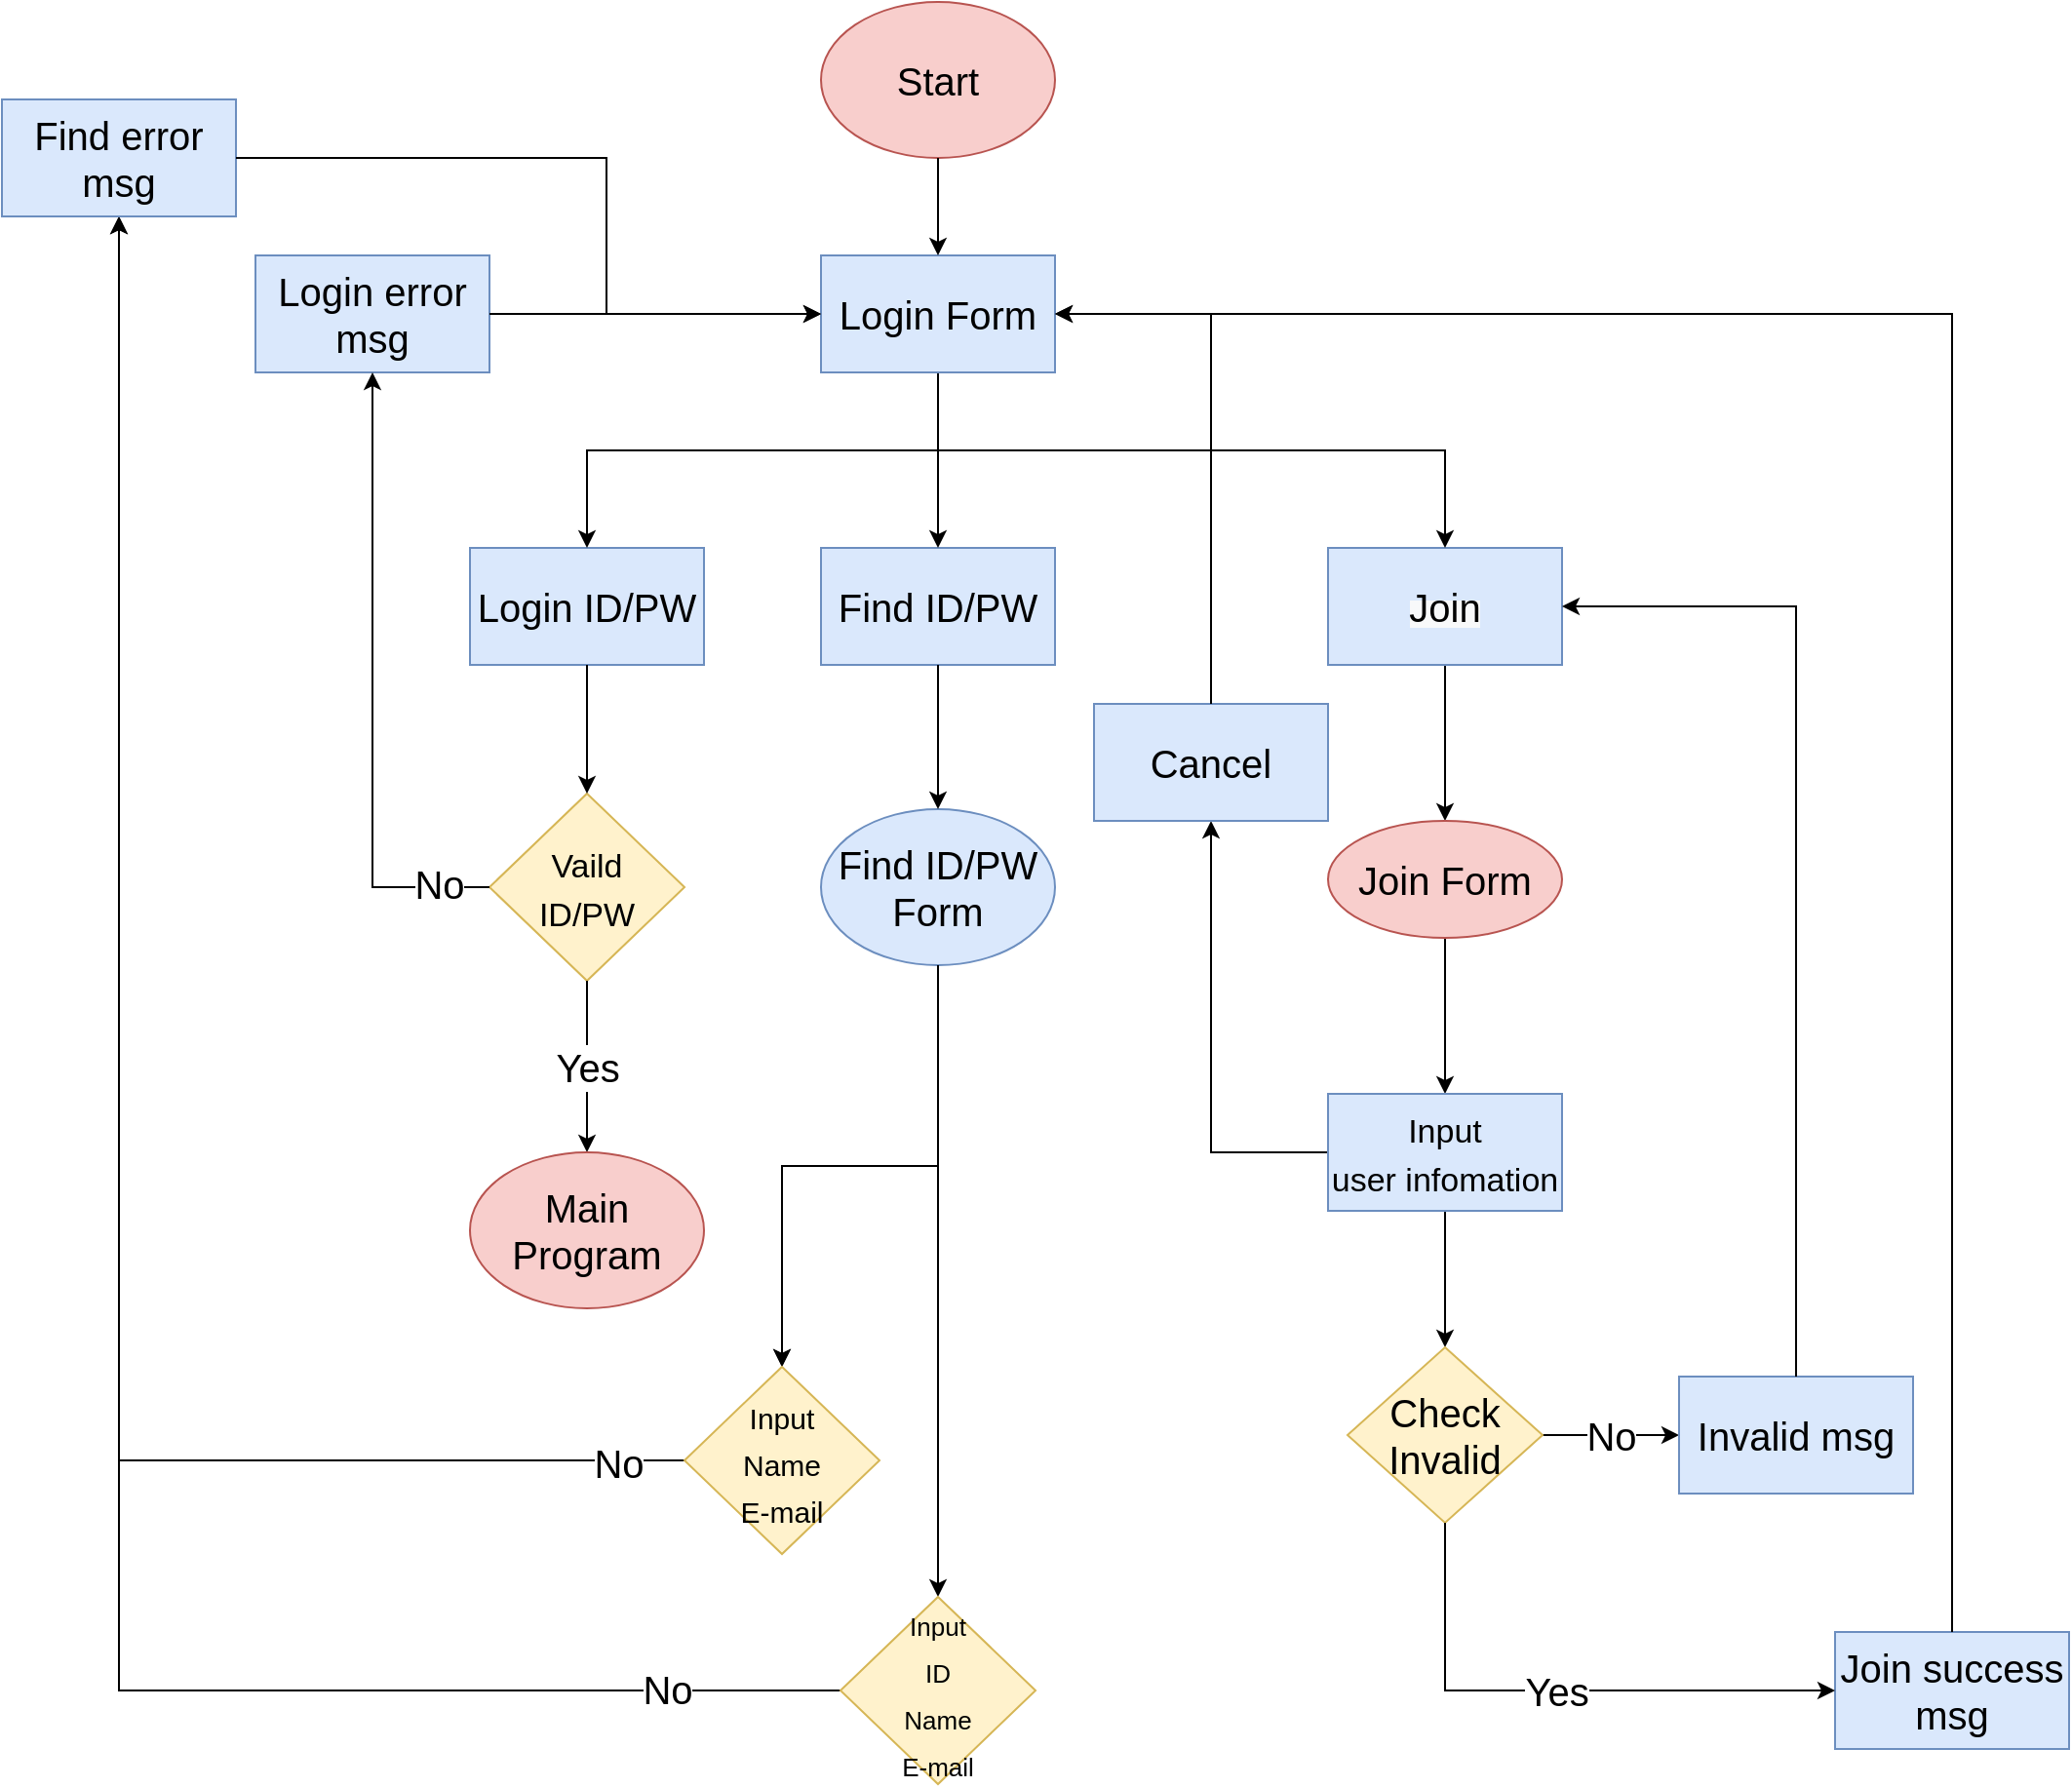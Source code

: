 <mxfile version="20.6.0" type="github">
  <diagram id="6a731a19-8d31-9384-78a2-239565b7b9f0" name="Page-1">
    <mxGraphModel dx="1944" dy="589" grid="1" gridSize="10" guides="1" tooltips="1" connect="1" arrows="1" fold="1" page="1" pageScale="1" pageWidth="1169" pageHeight="827" background="none" math="0" shadow="0">
      <root>
        <mxCell id="0" />
        <mxCell id="1" parent="0" />
        <mxCell id="z7RBfypj2QP7J7C5ud3E-55" value="&lt;font style=&quot;font-size: 20px;&quot;&gt;Start&lt;/font&gt;" style="ellipse;whiteSpace=wrap;html=1;fillColor=#f8cecc;strokeColor=#b85450;" parent="1" vertex="1">
          <mxGeometry x="320" y="90" width="120" height="80" as="geometry" />
        </mxCell>
        <mxCell id="z7RBfypj2QP7J7C5ud3E-58" value="&lt;font style=&quot;font-size: 20px;&quot;&gt;Login ID/PW&lt;/font&gt;" style="rounded=0;whiteSpace=wrap;html=1;fillColor=#dae8fc;strokeColor=#6c8ebf;" parent="1" vertex="1">
          <mxGeometry x="140" y="370" width="120" height="60" as="geometry" />
        </mxCell>
        <mxCell id="z7RBfypj2QP7J7C5ud3E-59" value="&lt;font style=&quot;font-size: 20px;&quot;&gt;Find ID/PW&lt;/font&gt;" style="rounded=0;whiteSpace=wrap;html=1;fillColor=#dae8fc;strokeColor=#6c8ebf;" parent="1" vertex="1">
          <mxGeometry x="320" y="370" width="120" height="60" as="geometry" />
        </mxCell>
        <mxCell id="z7RBfypj2QP7J7C5ud3E-101" value="" style="edgeStyle=orthogonalEdgeStyle;rounded=0;orthogonalLoop=1;jettySize=auto;html=1;fontSize=20;" parent="1" source="z7RBfypj2QP7J7C5ud3E-60" target="z7RBfypj2QP7J7C5ud3E-100" edge="1">
          <mxGeometry relative="1" as="geometry" />
        </mxCell>
        <mxCell id="z7RBfypj2QP7J7C5ud3E-60" value="&lt;span style=&quot;color: rgb(0, 0, 0); font-family: Helvetica; font-style: normal; font-variant-ligatures: normal; font-variant-caps: normal; font-weight: 400; letter-spacing: normal; orphans: 2; text-align: center; text-indent: 0px; text-transform: none; widows: 2; word-spacing: 0px; -webkit-text-stroke-width: 0px; background-color: rgb(248, 249, 250); text-decoration-thickness: initial; text-decoration-style: initial; text-decoration-color: initial; float: none; display: inline !important;&quot;&gt;&lt;font style=&quot;font-size: 20px;&quot;&gt;Join&lt;/font&gt;&lt;/span&gt;" style="rounded=0;whiteSpace=wrap;html=1;fillColor=#dae8fc;strokeColor=#6c8ebf;" parent="1" vertex="1">
          <mxGeometry x="580" y="370" width="120" height="60" as="geometry" />
        </mxCell>
        <mxCell id="z7RBfypj2QP7J7C5ud3E-61" value="" style="endArrow=classic;html=1;rounded=0;fontSize=20;entryX=0.5;entryY=0;entryDx=0;entryDy=0;exitX=0.5;exitY=1;exitDx=0;exitDy=0;" parent="1" source="z7RBfypj2QP7J7C5ud3E-69" target="z7RBfypj2QP7J7C5ud3E-59" edge="1">
          <mxGeometry width="50" height="50" relative="1" as="geometry">
            <mxPoint x="320" y="230" as="sourcePoint" />
            <mxPoint x="450" y="330" as="targetPoint" />
          </mxGeometry>
        </mxCell>
        <mxCell id="z7RBfypj2QP7J7C5ud3E-62" value="" style="endArrow=classic;html=1;rounded=0;fontSize=20;entryX=0.5;entryY=0;entryDx=0;entryDy=0;" parent="1" target="z7RBfypj2QP7J7C5ud3E-60" edge="1">
          <mxGeometry width="50" height="50" relative="1" as="geometry">
            <mxPoint x="380" y="320" as="sourcePoint" />
            <mxPoint x="700" y="510" as="targetPoint" />
            <Array as="points">
              <mxPoint x="640" y="320" />
            </Array>
          </mxGeometry>
        </mxCell>
        <mxCell id="z7RBfypj2QP7J7C5ud3E-63" value="" style="endArrow=classic;html=1;rounded=0;fontSize=20;entryX=0.5;entryY=0;entryDx=0;entryDy=0;" parent="1" target="z7RBfypj2QP7J7C5ud3E-58" edge="1">
          <mxGeometry width="50" height="50" relative="1" as="geometry">
            <mxPoint x="380" y="320" as="sourcePoint" />
            <mxPoint x="620" y="510" as="targetPoint" />
            <Array as="points">
              <mxPoint x="200" y="320" />
            </Array>
          </mxGeometry>
        </mxCell>
        <mxCell id="z7RBfypj2QP7J7C5ud3E-64" value="&lt;font style=&quot;font-size: 17px;&quot;&gt;Vaild&lt;br&gt;ID/PW&lt;/font&gt;" style="rhombus;whiteSpace=wrap;html=1;fontSize=20;fillColor=#fff2cc;strokeColor=#d6b656;" parent="1" vertex="1">
          <mxGeometry x="150" y="496" width="100" height="96" as="geometry" />
        </mxCell>
        <mxCell id="z7RBfypj2QP7J7C5ud3E-65" value="" style="endArrow=classic;html=1;rounded=0;fontSize=20;exitX=0.5;exitY=1;exitDx=0;exitDy=0;entryX=0.5;entryY=0;entryDx=0;entryDy=0;" parent="1" source="z7RBfypj2QP7J7C5ud3E-58" target="z7RBfypj2QP7J7C5ud3E-64" edge="1">
          <mxGeometry width="50" height="50" relative="1" as="geometry">
            <mxPoint x="430" y="430" as="sourcePoint" />
            <mxPoint x="480" y="380" as="targetPoint" />
          </mxGeometry>
        </mxCell>
        <mxCell id="z7RBfypj2QP7J7C5ud3E-66" value="" style="endArrow=classic;html=1;rounded=0;fontSize=20;exitX=0.5;exitY=1;exitDx=0;exitDy=0;entryX=0.5;entryY=0;entryDx=0;entryDy=0;" parent="1" source="z7RBfypj2QP7J7C5ud3E-64" target="z7RBfypj2QP7J7C5ud3E-68" edge="1">
          <mxGeometry relative="1" as="geometry">
            <mxPoint x="410" y="710" as="sourcePoint" />
            <mxPoint x="200" y="700" as="targetPoint" />
          </mxGeometry>
        </mxCell>
        <mxCell id="z7RBfypj2QP7J7C5ud3E-67" value="Yes" style="edgeLabel;resizable=0;html=1;align=center;verticalAlign=middle;fontSize=20;" parent="z7RBfypj2QP7J7C5ud3E-66" connectable="0" vertex="1">
          <mxGeometry relative="1" as="geometry" />
        </mxCell>
        <mxCell id="z7RBfypj2QP7J7C5ud3E-68" value="Main Program" style="ellipse;whiteSpace=wrap;html=1;fontSize=20;fillColor=#f8cecc;strokeColor=#b85450;" parent="1" vertex="1">
          <mxGeometry x="140" y="680" width="120" height="80" as="geometry" />
        </mxCell>
        <mxCell id="z7RBfypj2QP7J7C5ud3E-69" value="Login Form" style="rounded=0;whiteSpace=wrap;html=1;fontSize=20;fillColor=#dae8fc;strokeColor=#6c8ebf;" parent="1" vertex="1">
          <mxGeometry x="320" y="220" width="120" height="60" as="geometry" />
        </mxCell>
        <mxCell id="z7RBfypj2QP7J7C5ud3E-70" value="" style="endArrow=classic;html=1;rounded=0;fontSize=20;exitX=0.5;exitY=1;exitDx=0;exitDy=0;entryX=0.5;entryY=0;entryDx=0;entryDy=0;" parent="1" source="z7RBfypj2QP7J7C5ud3E-55" target="z7RBfypj2QP7J7C5ud3E-69" edge="1">
          <mxGeometry width="50" height="50" relative="1" as="geometry">
            <mxPoint x="470" y="160" as="sourcePoint" />
            <mxPoint x="520" y="110" as="targetPoint" />
          </mxGeometry>
        </mxCell>
        <mxCell id="z7RBfypj2QP7J7C5ud3E-71" value="Login error msg" style="rounded=0;whiteSpace=wrap;html=1;fontSize=20;fillColor=#dae8fc;strokeColor=#6c8ebf;" parent="1" vertex="1">
          <mxGeometry x="30" y="220" width="120" height="60" as="geometry" />
        </mxCell>
        <mxCell id="z7RBfypj2QP7J7C5ud3E-72" value="" style="endArrow=classic;html=1;rounded=0;fontSize=20;exitX=0;exitY=0.5;exitDx=0;exitDy=0;entryX=0.5;entryY=1;entryDx=0;entryDy=0;" parent="1" source="z7RBfypj2QP7J7C5ud3E-64" target="z7RBfypj2QP7J7C5ud3E-71" edge="1">
          <mxGeometry width="50" height="50" relative="1" as="geometry">
            <mxPoint x="370" y="490" as="sourcePoint" />
            <mxPoint x="420" y="440" as="targetPoint" />
            <Array as="points">
              <mxPoint x="90" y="544" />
            </Array>
          </mxGeometry>
        </mxCell>
        <mxCell id="z7RBfypj2QP7J7C5ud3E-99" value="No" style="edgeLabel;html=1;align=center;verticalAlign=middle;resizable=0;points=[];fontSize=20;" parent="z7RBfypj2QP7J7C5ud3E-72" vertex="1" connectable="0">
          <mxGeometry x="-0.84" y="-2" relative="1" as="geometry">
            <mxPoint as="offset" />
          </mxGeometry>
        </mxCell>
        <mxCell id="z7RBfypj2QP7J7C5ud3E-73" value="" style="endArrow=classic;html=1;rounded=0;fontSize=20;exitX=1;exitY=0.5;exitDx=0;exitDy=0;entryX=0;entryY=0.5;entryDx=0;entryDy=0;" parent="1" source="z7RBfypj2QP7J7C5ud3E-71" target="z7RBfypj2QP7J7C5ud3E-69" edge="1">
          <mxGeometry width="50" height="50" relative="1" as="geometry">
            <mxPoint x="370" y="490" as="sourcePoint" />
            <mxPoint x="420" y="440" as="targetPoint" />
          </mxGeometry>
        </mxCell>
        <mxCell id="z7RBfypj2QP7J7C5ud3E-80" value="" style="edgeStyle=orthogonalEdgeStyle;rounded=0;orthogonalLoop=1;jettySize=auto;html=1;fontSize=20;" parent="1" source="z7RBfypj2QP7J7C5ud3E-75" target="z7RBfypj2QP7J7C5ud3E-79" edge="1">
          <mxGeometry relative="1" as="geometry" />
        </mxCell>
        <mxCell id="z7RBfypj2QP7J7C5ud3E-85" value="" style="edgeStyle=orthogonalEdgeStyle;rounded=0;orthogonalLoop=1;jettySize=auto;html=1;fontSize=18;" parent="1" source="z7RBfypj2QP7J7C5ud3E-75" target="z7RBfypj2QP7J7C5ud3E-79" edge="1">
          <mxGeometry relative="1" as="geometry" />
        </mxCell>
        <mxCell id="z7RBfypj2QP7J7C5ud3E-75" value="Find ID/PW&lt;br&gt;Form" style="ellipse;whiteSpace=wrap;html=1;fontSize=20;fillColor=#dae8fc;strokeColor=#6c8ebf;" parent="1" vertex="1">
          <mxGeometry x="320" y="504" width="120" height="80" as="geometry" />
        </mxCell>
        <mxCell id="z7RBfypj2QP7J7C5ud3E-76" value="" style="endArrow=classic;html=1;rounded=0;fontSize=20;exitX=0.5;exitY=1;exitDx=0;exitDy=0;entryX=0.5;entryY=0;entryDx=0;entryDy=0;" parent="1" source="z7RBfypj2QP7J7C5ud3E-59" target="z7RBfypj2QP7J7C5ud3E-75" edge="1">
          <mxGeometry width="50" height="50" relative="1" as="geometry">
            <mxPoint x="420" y="504" as="sourcePoint" />
            <mxPoint x="470" y="454" as="targetPoint" />
          </mxGeometry>
        </mxCell>
        <mxCell id="z7RBfypj2QP7J7C5ud3E-92" value="" style="edgeStyle=orthogonalEdgeStyle;rounded=0;orthogonalLoop=1;jettySize=auto;html=1;fontSize=18;entryX=0.5;entryY=1;entryDx=0;entryDy=0;" parent="1" source="z7RBfypj2QP7J7C5ud3E-79" target="z7RBfypj2QP7J7C5ud3E-91" edge="1">
          <mxGeometry relative="1" as="geometry" />
        </mxCell>
        <mxCell id="z7RBfypj2QP7J7C5ud3E-97" value="&lt;font style=&quot;font-size: 20px;&quot;&gt;No&lt;/font&gt;" style="edgeLabel;html=1;align=center;verticalAlign=middle;resizable=0;points=[];fontSize=13;" parent="z7RBfypj2QP7J7C5ud3E-92" vertex="1" connectable="0">
          <mxGeometry x="-0.767" y="1" relative="1" as="geometry">
            <mxPoint x="74" as="offset" />
          </mxGeometry>
        </mxCell>
        <mxCell id="z7RBfypj2QP7J7C5ud3E-79" value="&lt;font style=&quot;font-size: 15px;&quot;&gt;Input&lt;br&gt;Name&lt;br&gt;E-mail&lt;/font&gt;" style="rhombus;whiteSpace=wrap;html=1;fontSize=20;fillColor=#fff2cc;strokeColor=#d6b656;" parent="1" vertex="1">
          <mxGeometry x="250" y="790" width="100" height="96" as="geometry" />
        </mxCell>
        <mxCell id="z7RBfypj2QP7J7C5ud3E-87" value="" style="edgeStyle=orthogonalEdgeStyle;rounded=0;orthogonalLoop=1;jettySize=auto;html=1;fontSize=18;exitX=0.5;exitY=1;exitDx=0;exitDy=0;" parent="1" source="z7RBfypj2QP7J7C5ud3E-75" target="z7RBfypj2QP7J7C5ud3E-88" edge="1">
          <mxGeometry relative="1" as="geometry">
            <mxPoint x="530" y="592" as="sourcePoint" />
          </mxGeometry>
        </mxCell>
        <mxCell id="z7RBfypj2QP7J7C5ud3E-94" value="" style="edgeStyle=orthogonalEdgeStyle;rounded=0;orthogonalLoop=1;jettySize=auto;html=1;fontSize=18;entryX=0.5;entryY=1;entryDx=0;entryDy=0;" parent="1" source="z7RBfypj2QP7J7C5ud3E-88" target="z7RBfypj2QP7J7C5ud3E-91" edge="1">
          <mxGeometry relative="1" as="geometry">
            <mxPoint x="340" y="956" as="targetPoint" />
          </mxGeometry>
        </mxCell>
        <mxCell id="z7RBfypj2QP7J7C5ud3E-98" value="&lt;font style=&quot;font-size: 20px;&quot;&gt;No&lt;/font&gt;" style="edgeLabel;html=1;align=center;verticalAlign=middle;resizable=0;points=[];fontSize=13;" parent="z7RBfypj2QP7J7C5ud3E-94" vertex="1" connectable="0">
          <mxGeometry x="-0.661" y="-1" relative="1" as="geometry">
            <mxPoint x="102" as="offset" />
          </mxGeometry>
        </mxCell>
        <mxCell id="z7RBfypj2QP7J7C5ud3E-88" value="&lt;font style=&quot;font-size: 13px;&quot;&gt;Input&lt;br&gt;ID&lt;br&gt;Name&lt;br&gt;E-mail&lt;br&gt;&lt;/font&gt;" style="rhombus;whiteSpace=wrap;html=1;fontSize=20;fillColor=#fff2cc;strokeColor=#d6b656;" parent="1" vertex="1">
          <mxGeometry x="330" y="908" width="100" height="96" as="geometry" />
        </mxCell>
        <mxCell id="z7RBfypj2QP7J7C5ud3E-91" value="Find error msg" style="whiteSpace=wrap;html=1;fontSize=20;fillColor=#dae8fc;strokeColor=#6c8ebf;" parent="1" vertex="1">
          <mxGeometry x="-100" y="140" width="120" height="60" as="geometry" />
        </mxCell>
        <mxCell id="z7RBfypj2QP7J7C5ud3E-95" value="" style="endArrow=classic;html=1;rounded=0;fontSize=18;exitX=1;exitY=0.5;exitDx=0;exitDy=0;entryX=0;entryY=0.5;entryDx=0;entryDy=0;" parent="1" source="z7RBfypj2QP7J7C5ud3E-91" target="z7RBfypj2QP7J7C5ud3E-69" edge="1">
          <mxGeometry width="50" height="50" relative="1" as="geometry">
            <mxPoint x="100" y="190" as="sourcePoint" />
            <mxPoint x="150" y="140" as="targetPoint" />
            <Array as="points">
              <mxPoint x="210" y="170" />
              <mxPoint x="210" y="250" />
            </Array>
          </mxGeometry>
        </mxCell>
        <mxCell id="z7RBfypj2QP7J7C5ud3E-103" value="" style="edgeStyle=orthogonalEdgeStyle;rounded=0;orthogonalLoop=1;jettySize=auto;html=1;fontSize=20;entryX=0.5;entryY=0;entryDx=0;entryDy=0;" parent="1" source="z7RBfypj2QP7J7C5ud3E-100" target="z7RBfypj2QP7J7C5ud3E-119" edge="1">
          <mxGeometry relative="1" as="geometry">
            <mxPoint x="640" y="650" as="targetPoint" />
          </mxGeometry>
        </mxCell>
        <mxCell id="z7RBfypj2QP7J7C5ud3E-100" value="&lt;font style=&quot;font-size: 20px;&quot;&gt;Join Form&lt;/font&gt;" style="ellipse;whiteSpace=wrap;html=1;rounded=0;fillColor=#f8cecc;strokeColor=#b85450;" parent="1" vertex="1">
          <mxGeometry x="580" y="510" width="120" height="60" as="geometry" />
        </mxCell>
        <mxCell id="z7RBfypj2QP7J7C5ud3E-105" value="" style="edgeStyle=orthogonalEdgeStyle;rounded=0;orthogonalLoop=1;jettySize=auto;html=1;fontSize=17;exitX=0.5;exitY=1;exitDx=0;exitDy=0;" parent="1" source="z7RBfypj2QP7J7C5ud3E-119" target="z7RBfypj2QP7J7C5ud3E-104" edge="1">
          <mxGeometry relative="1" as="geometry">
            <mxPoint x="640" y="710" as="sourcePoint" />
          </mxGeometry>
        </mxCell>
        <mxCell id="z7RBfypj2QP7J7C5ud3E-107" value="" style="edgeStyle=orthogonalEdgeStyle;rounded=0;orthogonalLoop=1;jettySize=auto;html=1;fontSize=17;exitX=0;exitY=0.5;exitDx=0;exitDy=0;" parent="1" source="z7RBfypj2QP7J7C5ud3E-119" target="z7RBfypj2QP7J7C5ud3E-106" edge="1">
          <mxGeometry relative="1" as="geometry">
            <mxPoint x="590" y="680" as="sourcePoint" />
            <Array as="points">
              <mxPoint x="520" y="680" />
            </Array>
          </mxGeometry>
        </mxCell>
        <mxCell id="z7RBfypj2QP7J7C5ud3E-110" value="No" style="edgeStyle=orthogonalEdgeStyle;rounded=0;orthogonalLoop=1;jettySize=auto;html=1;fontSize=20;" parent="1" source="z7RBfypj2QP7J7C5ud3E-104" target="z7RBfypj2QP7J7C5ud3E-109" edge="1">
          <mxGeometry relative="1" as="geometry" />
        </mxCell>
        <mxCell id="z7RBfypj2QP7J7C5ud3E-104" value="&lt;font style=&quot;font-size: 20px;&quot;&gt;Check&lt;br&gt;Invalid&lt;br&gt;&lt;/font&gt;" style="rhombus;whiteSpace=wrap;html=1;rounded=0;fillColor=#fff2cc;strokeColor=#d6b656;" parent="1" vertex="1">
          <mxGeometry x="590" y="780" width="100" height="90" as="geometry" />
        </mxCell>
        <mxCell id="z7RBfypj2QP7J7C5ud3E-106" value="&lt;font style=&quot;font-size: 20px;&quot;&gt;Cancel&lt;/font&gt;" style="whiteSpace=wrap;html=1;rounded=0;fillColor=#dae8fc;strokeColor=#6c8ebf;" parent="1" vertex="1">
          <mxGeometry x="460" y="450" width="120" height="60" as="geometry" />
        </mxCell>
        <mxCell id="z7RBfypj2QP7J7C5ud3E-108" value="" style="endArrow=classic;html=1;rounded=0;fontSize=20;exitX=0.5;exitY=0;exitDx=0;exitDy=0;entryX=1;entryY=0.5;entryDx=0;entryDy=0;" parent="1" source="z7RBfypj2QP7J7C5ud3E-106" target="z7RBfypj2QP7J7C5ud3E-69" edge="1">
          <mxGeometry width="50" height="50" relative="1" as="geometry">
            <mxPoint x="460" y="540" as="sourcePoint" />
            <mxPoint x="510" y="490" as="targetPoint" />
            <Array as="points">
              <mxPoint x="520" y="250" />
            </Array>
          </mxGeometry>
        </mxCell>
        <mxCell id="z7RBfypj2QP7J7C5ud3E-109" value="&lt;font style=&quot;font-size: 20px;&quot;&gt;Invalid msg&lt;/font&gt;" style="whiteSpace=wrap;html=1;rounded=0;fillColor=#dae8fc;strokeColor=#6c8ebf;" parent="1" vertex="1">
          <mxGeometry x="760" y="795" width="120" height="60" as="geometry" />
        </mxCell>
        <mxCell id="z7RBfypj2QP7J7C5ud3E-111" value="" style="endArrow=classic;html=1;rounded=0;fontSize=20;exitX=0.5;exitY=0;exitDx=0;exitDy=0;entryX=1;entryY=0.5;entryDx=0;entryDy=0;" parent="1" source="z7RBfypj2QP7J7C5ud3E-109" target="z7RBfypj2QP7J7C5ud3E-60" edge="1">
          <mxGeometry width="50" height="50" relative="1" as="geometry">
            <mxPoint x="500" y="580" as="sourcePoint" />
            <mxPoint x="790" y="540" as="targetPoint" />
            <Array as="points">
              <mxPoint x="820" y="400" />
            </Array>
          </mxGeometry>
        </mxCell>
        <mxCell id="z7RBfypj2QP7J7C5ud3E-114" value="Join success&lt;br&gt;msg" style="rounded=0;whiteSpace=wrap;html=1;fontSize=20;fillColor=#dae8fc;strokeColor=#6c8ebf;" parent="1" vertex="1">
          <mxGeometry x="840" y="926" width="120" height="60" as="geometry" />
        </mxCell>
        <mxCell id="z7RBfypj2QP7J7C5ud3E-116" value="" style="endArrow=classic;html=1;rounded=0;fontSize=20;exitX=0.5;exitY=1;exitDx=0;exitDy=0;entryX=0;entryY=0.5;entryDx=0;entryDy=0;" parent="1" source="z7RBfypj2QP7J7C5ud3E-104" target="z7RBfypj2QP7J7C5ud3E-114" edge="1">
          <mxGeometry relative="1" as="geometry">
            <mxPoint x="610" y="940" as="sourcePoint" />
            <mxPoint x="710" y="940" as="targetPoint" />
            <Array as="points">
              <mxPoint x="640" y="956" />
            </Array>
          </mxGeometry>
        </mxCell>
        <mxCell id="z7RBfypj2QP7J7C5ud3E-117" value="Yes" style="edgeLabel;resizable=0;html=1;align=center;verticalAlign=middle;fontSize=20;" parent="z7RBfypj2QP7J7C5ud3E-116" connectable="0" vertex="1">
          <mxGeometry relative="1" as="geometry" />
        </mxCell>
        <mxCell id="z7RBfypj2QP7J7C5ud3E-118" value="" style="endArrow=classic;html=1;rounded=0;fontSize=20;exitX=0.5;exitY=0;exitDx=0;exitDy=0;entryX=1;entryY=0.5;entryDx=0;entryDy=0;" parent="1" source="z7RBfypj2QP7J7C5ud3E-114" target="z7RBfypj2QP7J7C5ud3E-69" edge="1">
          <mxGeometry width="50" height="50" relative="1" as="geometry">
            <mxPoint x="550" y="550" as="sourcePoint" />
            <mxPoint x="600" y="500" as="targetPoint" />
            <Array as="points">
              <mxPoint x="900" y="250" />
            </Array>
          </mxGeometry>
        </mxCell>
        <mxCell id="z7RBfypj2QP7J7C5ud3E-119" value="&lt;span style=&quot;font-size: 17px;&quot;&gt;Input&lt;/span&gt;&lt;br style=&quot;font-size: 17px;&quot;&gt;&lt;span style=&quot;font-size: 17px;&quot;&gt;user infomation&lt;/span&gt;" style="rounded=0;whiteSpace=wrap;html=1;fontSize=20;fillColor=#dae8fc;strokeColor=#6c8ebf;" parent="1" vertex="1">
          <mxGeometry x="580" y="650" width="120" height="60" as="geometry" />
        </mxCell>
      </root>
    </mxGraphModel>
  </diagram>
</mxfile>
